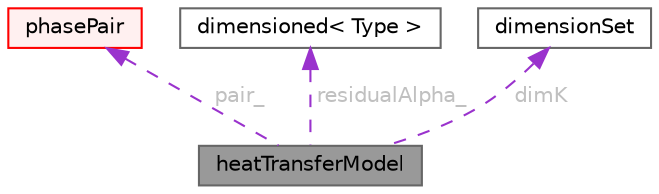 digraph "heatTransferModel"
{
 // LATEX_PDF_SIZE
  bgcolor="transparent";
  edge [fontname=Helvetica,fontsize=10,labelfontname=Helvetica,labelfontsize=10];
  node [fontname=Helvetica,fontsize=10,shape=box,height=0.2,width=0.4];
  Node1 [id="Node000001",label="heatTransferModel",height=0.2,width=0.4,color="gray40", fillcolor="grey60", style="filled", fontcolor="black",tooltip=" "];
  Node2 -> Node1 [id="edge1_Node000001_Node000002",dir="back",color="darkorchid3",style="dashed",tooltip=" ",label=" pair_",fontcolor="grey" ];
  Node2 [id="Node000002",label="phasePair",height=0.2,width=0.4,color="red", fillcolor="#FFF0F0", style="filled",URL="$classFoam_1_1phasePair.html",tooltip="Description for mass transfer between a pair of phases. The direction of the mass transfer is from th..."];
  Node9 -> Node1 [id="edge2_Node000001_Node000009",dir="back",color="darkorchid3",style="dashed",tooltip=" ",label=" residualAlpha_",fontcolor="grey" ];
  Node9 [id="Node000009",label="dimensioned\< Type \>",height=0.2,width=0.4,color="gray40", fillcolor="white", style="filled",URL="$classFoam_1_1dimensioned.html",tooltip="Generic dimensioned Type class."];
  Node10 -> Node1 [id="edge3_Node000001_Node000010",dir="back",color="darkorchid3",style="dashed",tooltip=" ",label=" dimK",fontcolor="grey" ];
  Node10 [id="Node000010",label="dimensionSet",height=0.2,width=0.4,color="gray40", fillcolor="white", style="filled",URL="$classFoam_1_1dimensionSet.html",tooltip="Dimension set for the base types, which can be used to implement rigorous dimension checking for alge..."];
}
